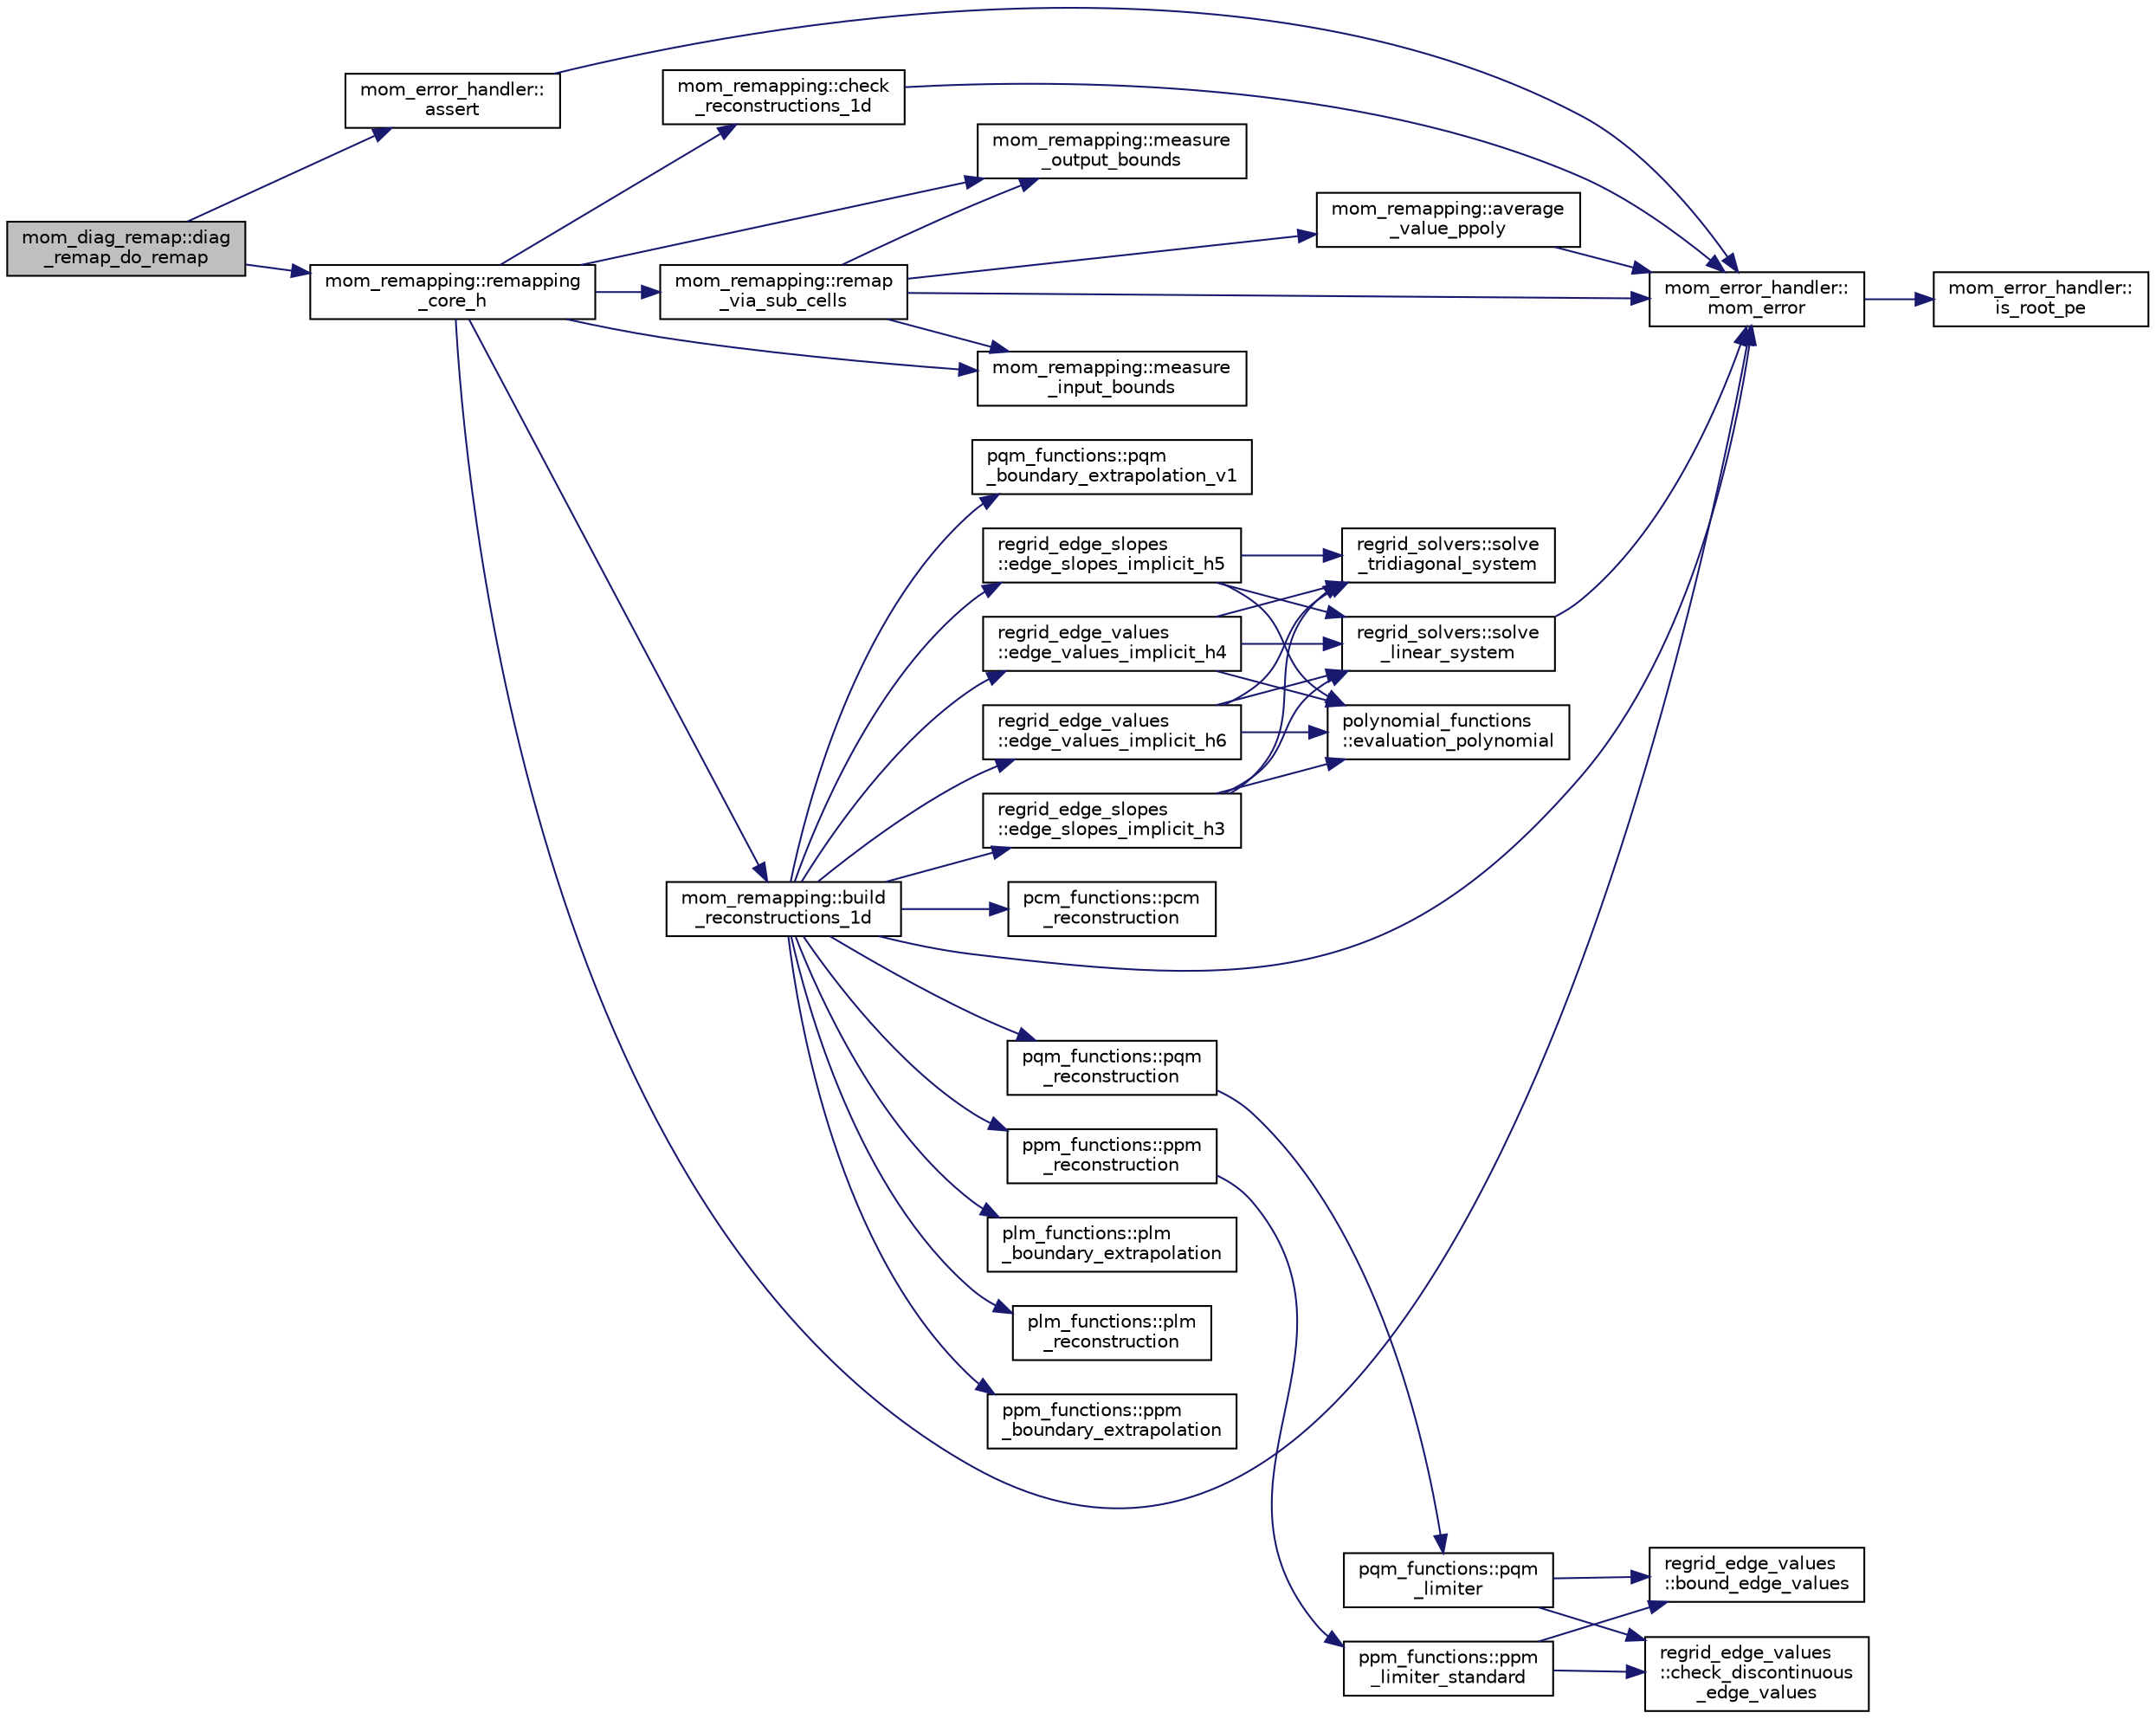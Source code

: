 digraph "mom_diag_remap::diag_remap_do_remap"
{
 // INTERACTIVE_SVG=YES
 // LATEX_PDF_SIZE
  edge [fontname="Helvetica",fontsize="10",labelfontname="Helvetica",labelfontsize="10"];
  node [fontname="Helvetica",fontsize="10",shape=record];
  rankdir="LR";
  Node1 [label="mom_diag_remap::diag\l_remap_do_remap",height=0.2,width=0.4,color="black", fillcolor="grey75", style="filled", fontcolor="black",tooltip="Remap diagnostic field to alternative vertical grid."];
  Node1 -> Node2 [color="midnightblue",fontsize="10",style="solid",fontname="Helvetica"];
  Node2 [label="mom_error_handler::\lassert",height=0.2,width=0.4,color="black", fillcolor="white", style="filled",URL="$namespacemom__error__handler.html#a33bcd190d460095104954f2e654f9fe6",tooltip="Issues a FATAL error if the assertion fails, i.e. the first argument is false."];
  Node2 -> Node3 [color="midnightblue",fontsize="10",style="solid",fontname="Helvetica"];
  Node3 [label="mom_error_handler::\lmom_error",height=0.2,width=0.4,color="black", fillcolor="white", style="filled",URL="$namespacemom__error__handler.html#a460cfb79a06c29fc249952c2a3710d67",tooltip="This provides a convenient interface for writing an mpp_error message with run-time filter based on a..."];
  Node3 -> Node4 [color="midnightblue",fontsize="10",style="solid",fontname="Helvetica"];
  Node4 [label="mom_error_handler::\lis_root_pe",height=0.2,width=0.4,color="black", fillcolor="white", style="filled",URL="$namespacemom__error__handler.html#ad5f00a53059c72fe2332d1436c80ca71",tooltip="This returns .true. if the current PE is the root PE."];
  Node1 -> Node5 [color="midnightblue",fontsize="10",style="solid",fontname="Helvetica"];
  Node5 [label="mom_remapping::remapping\l_core_h",height=0.2,width=0.4,color="black", fillcolor="white", style="filled",URL="$namespacemom__remapping.html#abe4a1d5b1b9f26063a5e4aba5be0b0a5",tooltip="Remaps column of values u0 on grid h0 to grid h1 assuming the top edge is aligned."];
  Node5 -> Node6 [color="midnightblue",fontsize="10",style="solid",fontname="Helvetica"];
  Node6 [label="mom_remapping::build\l_reconstructions_1d",height=0.2,width=0.4,color="black", fillcolor="white", style="filled",URL="$namespacemom__remapping.html#a5bb0006054c9fa4522783aa3f1f500d5",tooltip="Creates polynomial reconstructions of u0 on the source grid h0."];
  Node6 -> Node7 [color="midnightblue",fontsize="10",style="solid",fontname="Helvetica"];
  Node7 [label="regrid_edge_slopes\l::edge_slopes_implicit_h3",height=0.2,width=0.4,color="black", fillcolor="white", style="filled",URL="$namespaceregrid__edge__slopes.html#a6996158dd53ef77642a39638c49be870",tooltip="Compute ih4 edge slopes (implicit third order accurate) in the same units as h."];
  Node7 -> Node8 [color="midnightblue",fontsize="10",style="solid",fontname="Helvetica"];
  Node8 [label="polynomial_functions\l::evaluation_polynomial",height=0.2,width=0.4,color="black", fillcolor="white", style="filled",URL="$namespacepolynomial__functions.html#adb2b5d18db527314545e8e21638a2872",tooltip="Pointwise evaluation of a polynomial at x."];
  Node7 -> Node9 [color="midnightblue",fontsize="10",style="solid",fontname="Helvetica"];
  Node9 [label="regrid_solvers::solve\l_linear_system",height=0.2,width=0.4,color="black", fillcolor="white", style="filled",URL="$namespaceregrid__solvers.html#a8130a338b59de62b00f68da4204568ad",tooltip="Solve the linear system AX = B by Gaussian elimination."];
  Node9 -> Node3 [color="midnightblue",fontsize="10",style="solid",fontname="Helvetica"];
  Node7 -> Node10 [color="midnightblue",fontsize="10",style="solid",fontname="Helvetica"];
  Node10 [label="regrid_solvers::solve\l_tridiagonal_system",height=0.2,width=0.4,color="black", fillcolor="white", style="filled",URL="$namespaceregrid__solvers.html#a0d5c3cff8f31429b0a2c6d267e8b345d",tooltip="Solve the tridiagonal system AX = B."];
  Node6 -> Node11 [color="midnightblue",fontsize="10",style="solid",fontname="Helvetica"];
  Node11 [label="regrid_edge_slopes\l::edge_slopes_implicit_h5",height=0.2,width=0.4,color="black", fillcolor="white", style="filled",URL="$namespaceregrid__edge__slopes.html#a8857628ba4234d17cc8a596515f80aa9",tooltip="Compute ih5 edge values (implicit fifth order accurate)"];
  Node11 -> Node8 [color="midnightblue",fontsize="10",style="solid",fontname="Helvetica"];
  Node11 -> Node9 [color="midnightblue",fontsize="10",style="solid",fontname="Helvetica"];
  Node11 -> Node10 [color="midnightblue",fontsize="10",style="solid",fontname="Helvetica"];
  Node6 -> Node12 [color="midnightblue",fontsize="10",style="solid",fontname="Helvetica"];
  Node12 [label="regrid_edge_values\l::edge_values_implicit_h4",height=0.2,width=0.4,color="black", fillcolor="white", style="filled",URL="$namespaceregrid__edge__values.html#abc05850b69a03244cd7e04e74c48ac92",tooltip="Compute ih4 edge values (implicit fourth order accurate) in the same units as h."];
  Node12 -> Node8 [color="midnightblue",fontsize="10",style="solid",fontname="Helvetica"];
  Node12 -> Node9 [color="midnightblue",fontsize="10",style="solid",fontname="Helvetica"];
  Node12 -> Node10 [color="midnightblue",fontsize="10",style="solid",fontname="Helvetica"];
  Node6 -> Node13 [color="midnightblue",fontsize="10",style="solid",fontname="Helvetica"];
  Node13 [label="regrid_edge_values\l::edge_values_implicit_h6",height=0.2,width=0.4,color="black", fillcolor="white", style="filled",URL="$namespaceregrid__edge__values.html#ac0bb9fda830d4c93dbebbce14315c222",tooltip="Compute ih6 edge values (implicit sixth order accurate) in the same units as h."];
  Node13 -> Node8 [color="midnightblue",fontsize="10",style="solid",fontname="Helvetica"];
  Node13 -> Node9 [color="midnightblue",fontsize="10",style="solid",fontname="Helvetica"];
  Node13 -> Node10 [color="midnightblue",fontsize="10",style="solid",fontname="Helvetica"];
  Node6 -> Node3 [color="midnightblue",fontsize="10",style="solid",fontname="Helvetica"];
  Node6 -> Node14 [color="midnightblue",fontsize="10",style="solid",fontname="Helvetica"];
  Node14 [label="pcm_functions::pcm\l_reconstruction",height=0.2,width=0.4,color="black", fillcolor="white", style="filled",URL="$namespacepcm__functions.html#acdb73aa523daabff83b15ce04492d70a",tooltip="Reconstruction by constant polynomials within each cell. There is nothing to do but this routine is p..."];
  Node6 -> Node15 [color="midnightblue",fontsize="10",style="solid",fontname="Helvetica"];
  Node15 [label="plm_functions::plm\l_boundary_extrapolation",height=0.2,width=0.4,color="black", fillcolor="white", style="filled",URL="$namespaceplm__functions.html#a7e6d6acb77747f967174265a1bf45784",tooltip="Reconstruction by linear polynomials within boundary cells."];
  Node6 -> Node16 [color="midnightblue",fontsize="10",style="solid",fontname="Helvetica"];
  Node16 [label="plm_functions::plm\l_reconstruction",height=0.2,width=0.4,color="black", fillcolor="white", style="filled",URL="$namespaceplm__functions.html#afc5335533d6ae9896bf0d869fa5a25e9",tooltip="Reconstruction by linear polynomials within each cell."];
  Node6 -> Node17 [color="midnightblue",fontsize="10",style="solid",fontname="Helvetica"];
  Node17 [label="ppm_functions::ppm\l_boundary_extrapolation",height=0.2,width=0.4,color="black", fillcolor="white", style="filled",URL="$namespaceppm__functions.html#a47eb8faecb5e25f3939cffa57f9b7cff",tooltip="Reconstruction by parabolas within boundary cells."];
  Node6 -> Node18 [color="midnightblue",fontsize="10",style="solid",fontname="Helvetica"];
  Node18 [label="ppm_functions::ppm\l_reconstruction",height=0.2,width=0.4,color="black", fillcolor="white", style="filled",URL="$namespaceppm__functions.html#a23d5e557ad48883c77429ee9bff8b052",tooltip="Builds quadratic polynomials coefficients from cell mean and edge values."];
  Node18 -> Node19 [color="midnightblue",fontsize="10",style="solid",fontname="Helvetica"];
  Node19 [label="ppm_functions::ppm\l_limiter_standard",height=0.2,width=0.4,color="black", fillcolor="white", style="filled",URL="$namespaceppm__functions.html#a10ee2c234d48b1d9375bcd7deee7be0c",tooltip="Adjusts edge values using the standard PPM limiter (Colella & Woodward, JCP 1984) after first checkin..."];
  Node19 -> Node20 [color="midnightblue",fontsize="10",style="solid",fontname="Helvetica"];
  Node20 [label="regrid_edge_values\l::bound_edge_values",height=0.2,width=0.4,color="black", fillcolor="white", style="filled",URL="$namespaceregrid__edge__values.html#aa3c7ea104f554d508b69efd860fc6b10",tooltip="Bound edge values by neighboring cell averages."];
  Node19 -> Node21 [color="midnightblue",fontsize="10",style="solid",fontname="Helvetica"];
  Node21 [label="regrid_edge_values\l::check_discontinuous\l_edge_values",height=0.2,width=0.4,color="black", fillcolor="white", style="filled",URL="$namespaceregrid__edge__values.html#a4a496536a77bef8467c441731619761d",tooltip="Check discontinuous edge values and replace them with their average if not monotonic."];
  Node6 -> Node22 [color="midnightblue",fontsize="10",style="solid",fontname="Helvetica"];
  Node22 [label="pqm_functions::pqm\l_boundary_extrapolation_v1",height=0.2,width=0.4,color="black", fillcolor="white", style="filled",URL="$namespacepqm__functions.html#a51d319371a3999ea40a0d2f940094c78",tooltip="Reconstruction by parabolas within boundary cells."];
  Node6 -> Node23 [color="midnightblue",fontsize="10",style="solid",fontname="Helvetica"];
  Node23 [label="pqm_functions::pqm\l_reconstruction",height=0.2,width=0.4,color="black", fillcolor="white", style="filled",URL="$namespacepqm__functions.html#af62ea5a0c20bd2e543d0a7b593e98bb7",tooltip="Reconstruction by quartic polynomials within each cell."];
  Node23 -> Node24 [color="midnightblue",fontsize="10",style="solid",fontname="Helvetica"];
  Node24 [label="pqm_functions::pqm\l_limiter",height=0.2,width=0.4,color="black", fillcolor="white", style="filled",URL="$namespacepqm__functions.html#a676b4ee6f9598507052680013b407f47",tooltip="Limit the piecewise quartic method reconstruction."];
  Node24 -> Node20 [color="midnightblue",fontsize="10",style="solid",fontname="Helvetica"];
  Node24 -> Node21 [color="midnightblue",fontsize="10",style="solid",fontname="Helvetica"];
  Node5 -> Node25 [color="midnightblue",fontsize="10",style="solid",fontname="Helvetica"];
  Node25 [label="mom_remapping::check\l_reconstructions_1d",height=0.2,width=0.4,color="black", fillcolor="white", style="filled",URL="$namespacemom__remapping.html#a1756ab9c7329e586ded97e7270b14d4d",tooltip="Checks that edge values and reconstructions satisfy bounds."];
  Node25 -> Node3 [color="midnightblue",fontsize="10",style="solid",fontname="Helvetica"];
  Node5 -> Node26 [color="midnightblue",fontsize="10",style="solid",fontname="Helvetica"];
  Node26 [label="mom_remapping::measure\l_input_bounds",height=0.2,width=0.4,color="black", fillcolor="white", style="filled",URL="$namespacemom__remapping.html#afe0efe65edb680f96fc5efe3d29a9217",tooltip="Measure totals and bounds on source grid."];
  Node5 -> Node27 [color="midnightblue",fontsize="10",style="solid",fontname="Helvetica"];
  Node27 [label="mom_remapping::measure\l_output_bounds",height=0.2,width=0.4,color="black", fillcolor="white", style="filled",URL="$namespacemom__remapping.html#a5453aeefe69feaff159b67f3a4bd2366",tooltip="Measure totals and bounds on destination grid."];
  Node5 -> Node3 [color="midnightblue",fontsize="10",style="solid",fontname="Helvetica"];
  Node5 -> Node28 [color="midnightblue",fontsize="10",style="solid",fontname="Helvetica"];
  Node28 [label="mom_remapping::remap\l_via_sub_cells",height=0.2,width=0.4,color="black", fillcolor="white", style="filled",URL="$namespacemom__remapping.html#ab933069898cb9de16ec60f175185762e",tooltip="Remaps column of n0 values u0 on grid h0 to grid h1 with n1 cells by calculating the n0+n1+1 sub-inte..."];
  Node28 -> Node29 [color="midnightblue",fontsize="10",style="solid",fontname="Helvetica"];
  Node29 [label="mom_remapping::average\l_value_ppoly",height=0.2,width=0.4,color="black", fillcolor="white", style="filled",URL="$namespacemom__remapping.html#a89dde73fbc6eec035c8dabc225a9c210",tooltip="Returns the average value of a reconstruction within a single source cell, i0, between the non-dimens..."];
  Node29 -> Node3 [color="midnightblue",fontsize="10",style="solid",fontname="Helvetica"];
  Node28 -> Node26 [color="midnightblue",fontsize="10",style="solid",fontname="Helvetica"];
  Node28 -> Node27 [color="midnightblue",fontsize="10",style="solid",fontname="Helvetica"];
  Node28 -> Node3 [color="midnightblue",fontsize="10",style="solid",fontname="Helvetica"];
}

